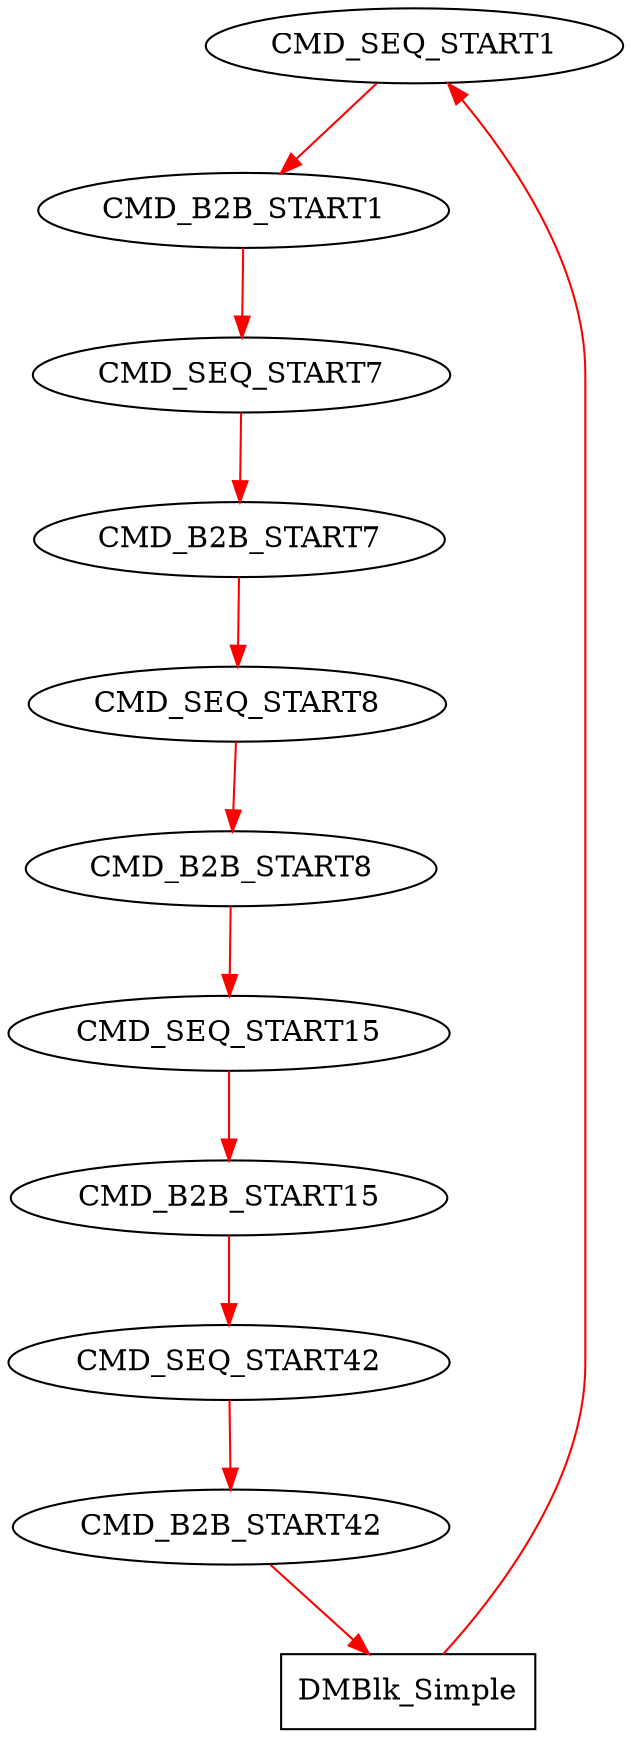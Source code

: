 digraph g {
name="testv1";

graph [rankdir=TB, nodesep=0.6, mindist=0.6, ranksep=0.6, overlap=false]
node  [type="tmsg",   shape="rectangle", style="filled", fillcolor="white", color="black", cpu="3"]
edge  [type="defdst", color="red"]

// events mit block
CMD_SEQ_START1      [type="tmsg",      pattern="B2B_TEST", patentry="true",   toffs=          0, id="0x112c101000100001", par="0x123", shape="oval"];
CMD_B2B_START1      [type="tmsg",      pattern="B2B_TEST",                    toffs=  100000000, id="0x112c031000100001", par="0x456", shape="oval"];
CMD_SEQ_START7      [type="tmsg",      pattern="B2B_TEST",                    toffs=  200000000, id="0x112c101000700001", par="0x123", shape="oval"];
CMD_B2B_START7      [type="tmsg",      pattern="B2B_TEST",                    toffs=  300000000, id="0x112c031000700001", par="0x456", shape="oval"];
CMD_SEQ_START8      [type="tmsg",      pattern="B2B_TEST",                    toffs=  400000000, id="0x1154101000b00001", par="0x123", shape="oval"];
CMD_B2B_START8      [type="tmsg",      pattern="B2B_TEST",                    toffs=  500000000, id="0x1154045000b00001", par="0x456", shape="oval"];
CMD_SEQ_START15     [type="tmsg",      pattern="B2B_TEST",                    toffs=  700000000, id="0x112c101000f00001", par="0x123", shape="oval"];
CMD_B2B_START15     [type="tmsg",      pattern="B2B_TEST",                    toffs=  800000000, id="0x112c031000f00001", par="0x456", shape="oval"];
CMD_SEQ_START42     [type="tmsg",      pattern="B2B_TEST",                    toffs=  900000000, id="0x112c101004200001", par="0x123", shape="oval"];
CMD_B2B_START42     [type="tmsg",      pattern="B2B_TEST",                    toffs= 1000000000, id="0x112c031004200001", par="0x456", shape="oval"];
DMBlk_Simple        [type="block",     pattern="B2B_TEST", patexit="true",  tperiod= 1200000000];                                 

// sequenz
CMD_SEQ_START1 -> CMD_B2B_START1 -> CMD_SEQ_START7 -> CMD_B2B_START7 -> CMD_SEQ_START8 -> CMD_B2B_START8 -> CMD_SEQ_START15 -> CMD_B2B_START15 -> CMD_SEQ_START42 -> CMD_B2B_START42 -> DMBlk_Simple -> CMD_SEQ_START1;
}
